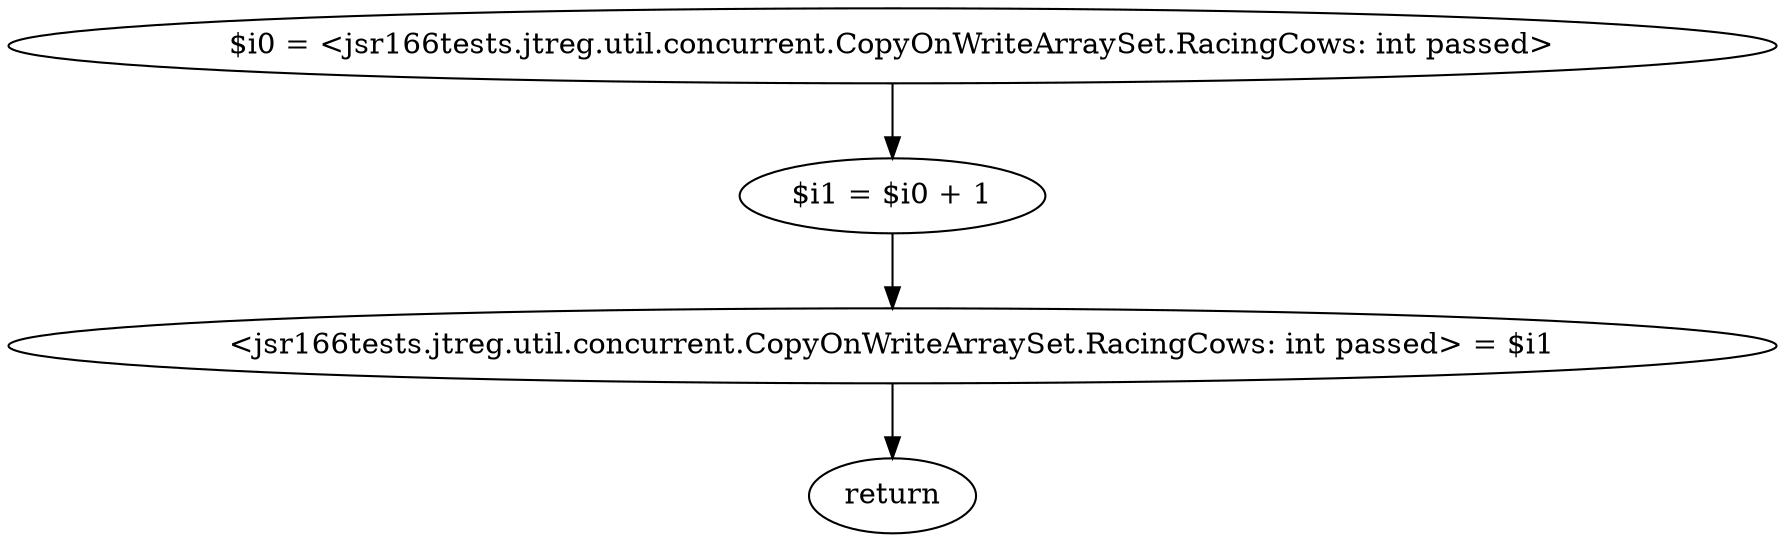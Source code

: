 digraph "unitGraph" {
    "$i0 = <jsr166tests.jtreg.util.concurrent.CopyOnWriteArraySet.RacingCows: int passed>"
    "$i1 = $i0 + 1"
    "<jsr166tests.jtreg.util.concurrent.CopyOnWriteArraySet.RacingCows: int passed> = $i1"
    "return"
    "$i0 = <jsr166tests.jtreg.util.concurrent.CopyOnWriteArraySet.RacingCows: int passed>"->"$i1 = $i0 + 1";
    "$i1 = $i0 + 1"->"<jsr166tests.jtreg.util.concurrent.CopyOnWriteArraySet.RacingCows: int passed> = $i1";
    "<jsr166tests.jtreg.util.concurrent.CopyOnWriteArraySet.RacingCows: int passed> = $i1"->"return";
}
